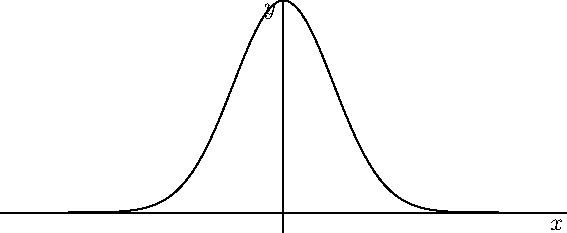 size(10cm);

import graph;

xaxis("$x$");
yaxis("$y$");

real f1(real x) {return 3exp(-x^2);}

draw(graph(f1,-4,4));
